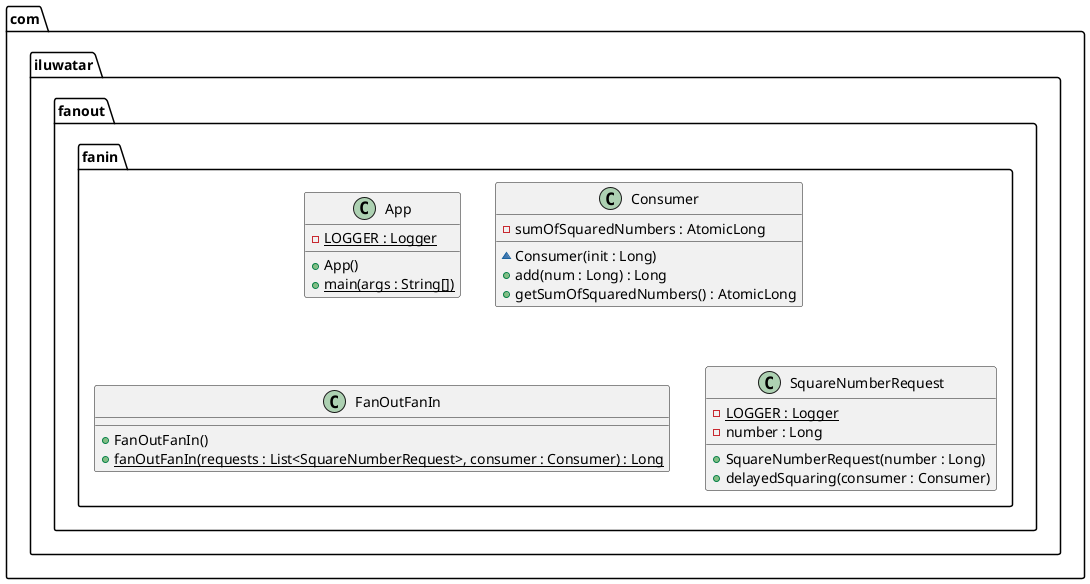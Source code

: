 @startuml
package com.iluwatar.fanout.fanin {
  class App {
    - LOGGER : Logger {static}
    + App()
    + main(args : String[]) {static}
  }
  class Consumer {
    - sumOfSquaredNumbers : AtomicLong
    ~ Consumer(init : Long)
    + add(num : Long) : Long
    + getSumOfSquaredNumbers() : AtomicLong
  }
  class FanOutFanIn {
    + FanOutFanIn()
    + fanOutFanIn(requests : List<SquareNumberRequest>, consumer : Consumer) : Long {static}
  }
  class SquareNumberRequest {
    - LOGGER : Logger {static}
    - number : Long
    + SquareNumberRequest(number : Long)
    + delayedSquaring(consumer : Consumer)
  }
}
@enduml